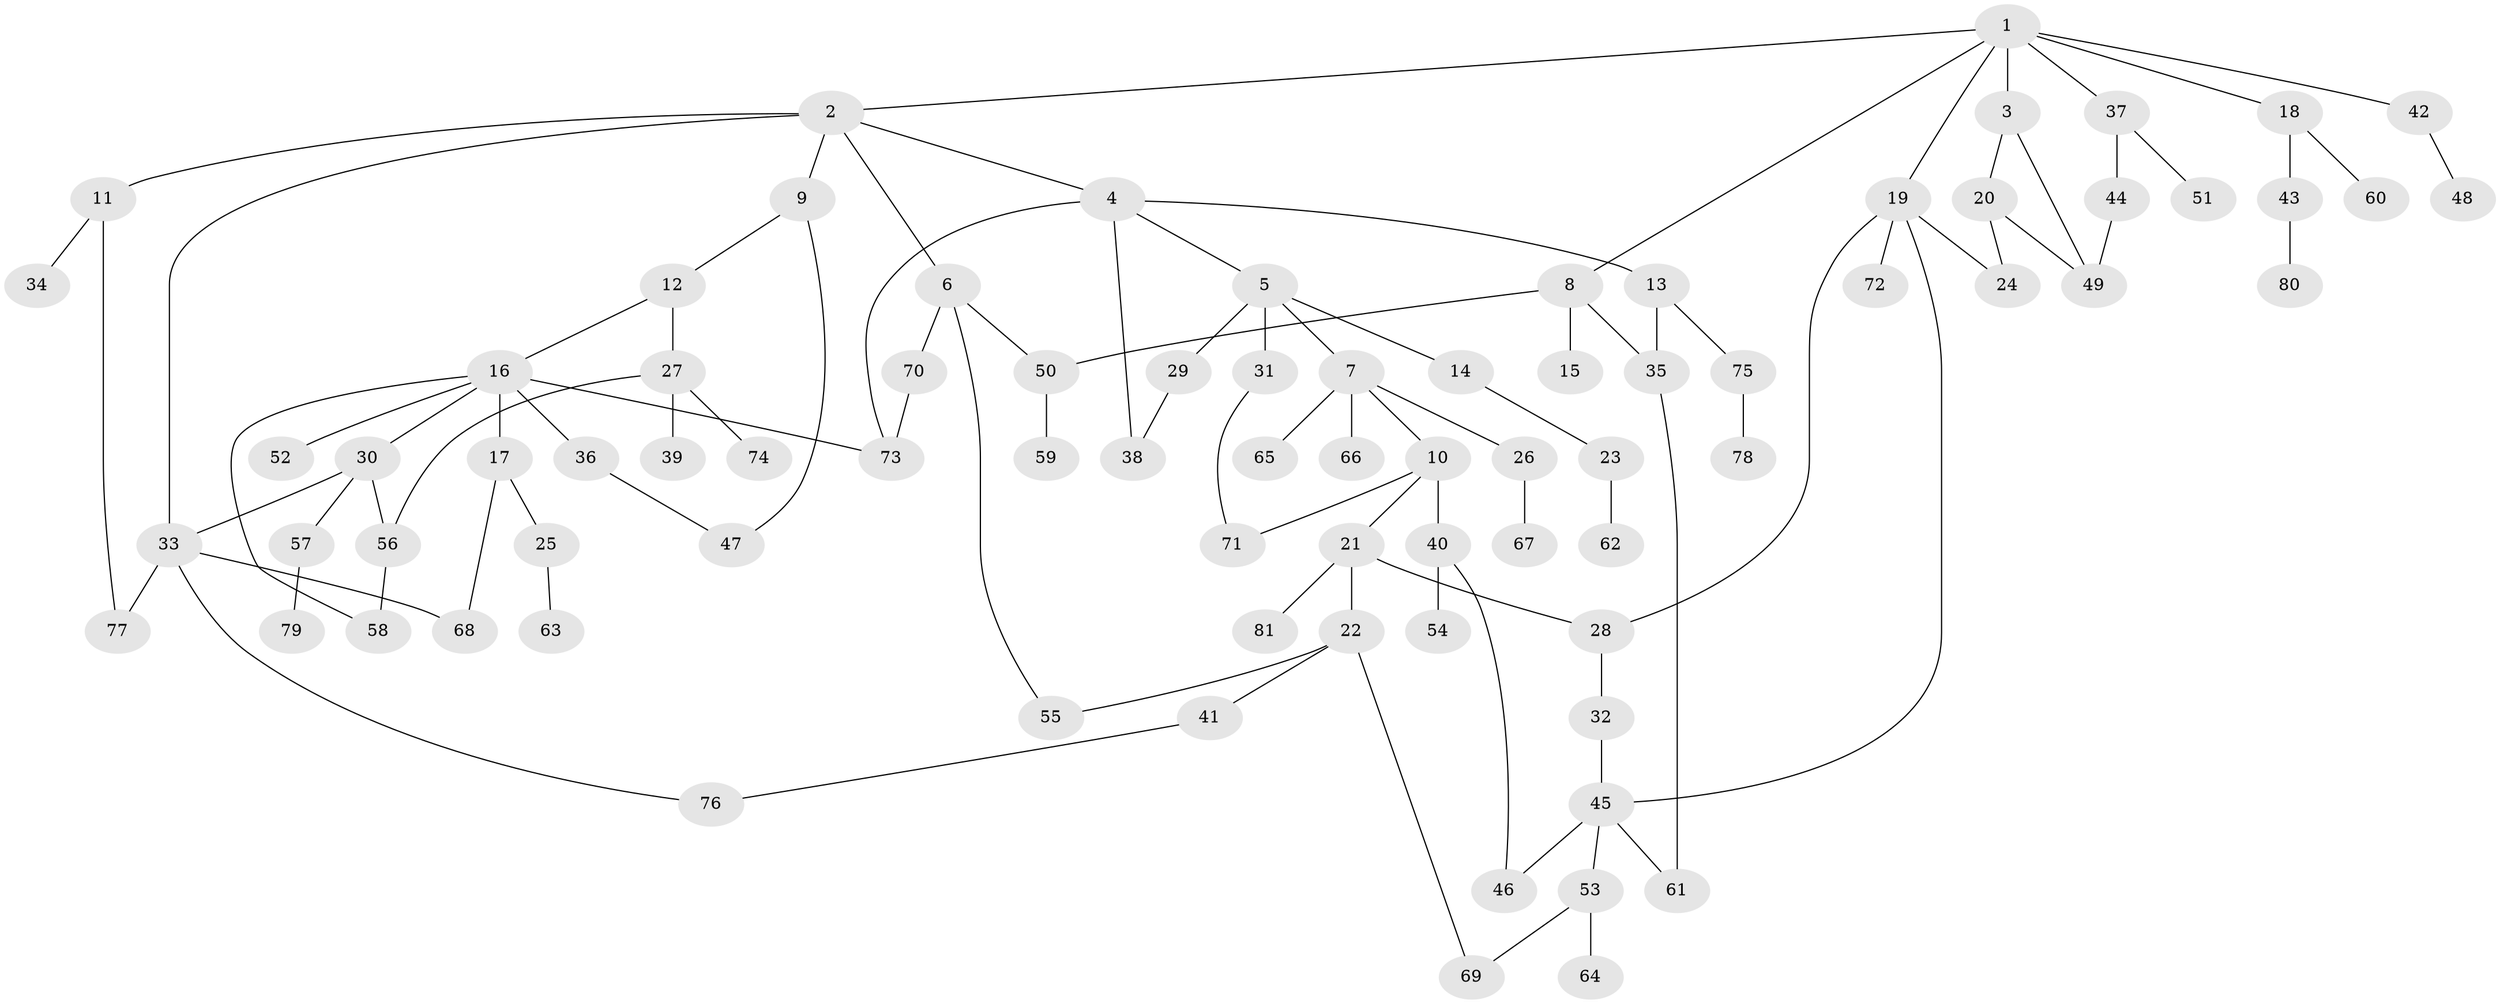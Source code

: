 // coarse degree distribution, {7: 0.03571428571428571, 6: 0.05357142857142857, 2: 0.375, 5: 0.05357142857142857, 4: 0.10714285714285714, 3: 0.16071428571428573, 1: 0.21428571428571427}
// Generated by graph-tools (version 1.1) at 2025/16/03/04/25 18:16:59]
// undirected, 81 vertices, 102 edges
graph export_dot {
graph [start="1"]
  node [color=gray90,style=filled];
  1;
  2;
  3;
  4;
  5;
  6;
  7;
  8;
  9;
  10;
  11;
  12;
  13;
  14;
  15;
  16;
  17;
  18;
  19;
  20;
  21;
  22;
  23;
  24;
  25;
  26;
  27;
  28;
  29;
  30;
  31;
  32;
  33;
  34;
  35;
  36;
  37;
  38;
  39;
  40;
  41;
  42;
  43;
  44;
  45;
  46;
  47;
  48;
  49;
  50;
  51;
  52;
  53;
  54;
  55;
  56;
  57;
  58;
  59;
  60;
  61;
  62;
  63;
  64;
  65;
  66;
  67;
  68;
  69;
  70;
  71;
  72;
  73;
  74;
  75;
  76;
  77;
  78;
  79;
  80;
  81;
  1 -- 2;
  1 -- 3;
  1 -- 8;
  1 -- 18;
  1 -- 19;
  1 -- 37;
  1 -- 42;
  2 -- 4;
  2 -- 6;
  2 -- 9;
  2 -- 11;
  2 -- 33;
  3 -- 20;
  3 -- 49;
  4 -- 5;
  4 -- 13;
  4 -- 38;
  4 -- 73;
  5 -- 7;
  5 -- 14;
  5 -- 29;
  5 -- 31;
  6 -- 70;
  6 -- 55;
  6 -- 50;
  7 -- 10;
  7 -- 26;
  7 -- 65;
  7 -- 66;
  8 -- 15;
  8 -- 35;
  8 -- 50;
  9 -- 12;
  9 -- 47;
  10 -- 21;
  10 -- 40;
  10 -- 71;
  11 -- 34;
  11 -- 77;
  12 -- 16;
  12 -- 27;
  13 -- 75;
  13 -- 35;
  14 -- 23;
  16 -- 17;
  16 -- 30;
  16 -- 36;
  16 -- 52;
  16 -- 58;
  16 -- 73;
  17 -- 25;
  17 -- 68;
  18 -- 43;
  18 -- 60;
  19 -- 28;
  19 -- 45;
  19 -- 72;
  19 -- 24;
  20 -- 24;
  20 -- 49;
  21 -- 22;
  21 -- 81;
  21 -- 28;
  22 -- 41;
  22 -- 55;
  22 -- 69;
  23 -- 62;
  25 -- 63;
  26 -- 67;
  27 -- 39;
  27 -- 74;
  27 -- 56;
  28 -- 32;
  29 -- 38;
  30 -- 33;
  30 -- 56;
  30 -- 57;
  31 -- 71;
  32 -- 45;
  33 -- 76;
  33 -- 68;
  33 -- 77;
  35 -- 61;
  36 -- 47;
  37 -- 44;
  37 -- 51;
  40 -- 46;
  40 -- 54;
  41 -- 76;
  42 -- 48;
  43 -- 80;
  44 -- 49;
  45 -- 53;
  45 -- 61;
  45 -- 46;
  50 -- 59;
  53 -- 64;
  53 -- 69;
  56 -- 58;
  57 -- 79;
  70 -- 73;
  75 -- 78;
}
